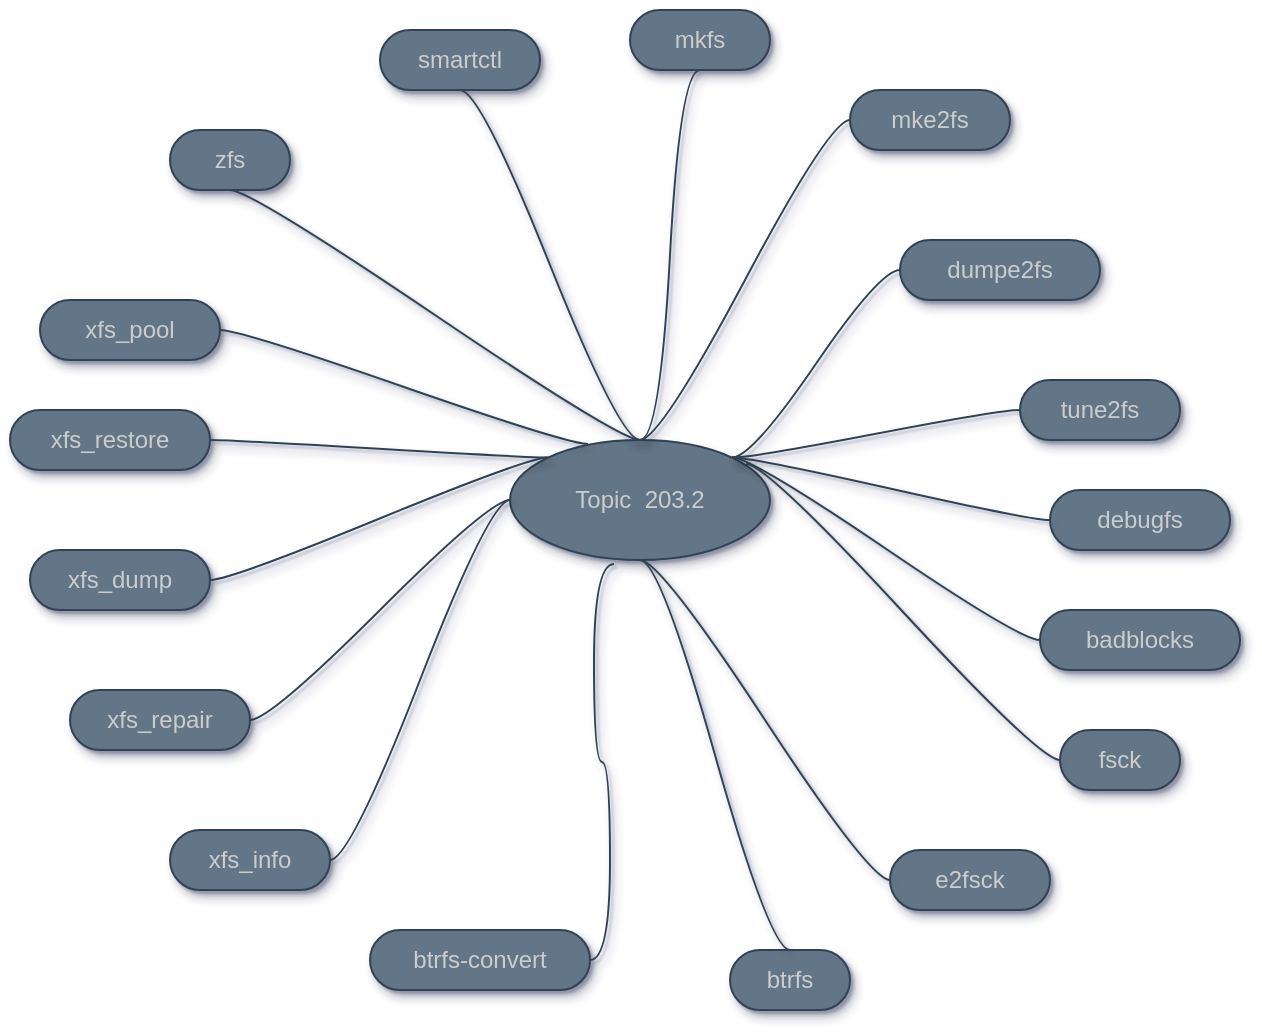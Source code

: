 <mxfile>
    <diagram id="bvMxqJy8REenpndCrTQX" name="Page-1">
        <mxGraphModel dx="1134" dy="1435" grid="1" gridSize="10" guides="1" tooltips="1" connect="1" arrows="1" fold="1" page="1" pageScale="1" pageWidth="850" pageHeight="1100" background="none" math="0" shadow="1">
            <root>
                <mxCell id="0"/>
                <mxCell id="1" parent="0"/>
                <mxCell id="8" value="Topic&amp;nbsp; 203.2" style="ellipse;whiteSpace=wrap;html=1;align=center;treeFolding=1;treeMoving=1;newEdgeStyle={&quot;edgeStyle&quot;:&quot;entityRelationEdgeStyle&quot;,&quot;startArrow&quot;:&quot;none&quot;,&quot;endArrow&quot;:&quot;none&quot;,&quot;segment&quot;:10,&quot;curved&quot;:1};fillColor=#647687;fontColor=#CCCCCC;strokeColor=#314354;shadow=1;sketch=0;" parent="1" vertex="1">
                    <mxGeometry x="450" y="-445" width="130" height="60" as="geometry"/>
                </mxCell>
                <mxCell id="66" value="" style="edgeStyle=entityRelationEdgeStyle;startArrow=none;endArrow=none;segment=10;curved=1;exitX=0;exitY=0.5;exitDx=0;exitDy=0;entryX=1;entryY=0.5;entryDx=0;entryDy=0;fillColor=#647687;strokeColor=#314354;shadow=1;fontColor=#CCCCCC;sketch=0;" parent="1" source="8" target="14" edge="1">
                    <mxGeometry relative="1" as="geometry">
                        <mxPoint x="251.2" y="129.5" as="sourcePoint"/>
                        <mxPoint x="120" y="-40" as="targetPoint"/>
                    </mxGeometry>
                </mxCell>
                <mxCell id="27" value="" style="edgeStyle=entityRelationEdgeStyle;startArrow=none;endArrow=none;segment=10;curved=1;entryX=1;entryY=0.5;entryDx=0;entryDy=0;exitX=0;exitY=0.5;exitDx=0;exitDy=0;fillColor=#647687;strokeColor=#314354;shadow=1;fontColor=#CCCCCC;sketch=0;" parent="1" source="8" target="16" edge="1">
                    <mxGeometry relative="1" as="geometry">
                        <mxPoint x="160" y="35" as="sourcePoint"/>
                    </mxGeometry>
                </mxCell>
                <mxCell id="14" value="xfs_repair" style="whiteSpace=wrap;html=1;rounded=1;arcSize=50;align=center;verticalAlign=middle;strokeWidth=1;autosize=1;spacing=4;treeFolding=1;treeMoving=1;newEdgeStyle={&quot;edgeStyle&quot;:&quot;entityRelationEdgeStyle&quot;,&quot;startArrow&quot;:&quot;none&quot;,&quot;endArrow&quot;:&quot;none&quot;,&quot;segment&quot;:10,&quot;curved&quot;:1};fillColor=#647687;fontColor=#CCCCCC;strokeColor=#314354;shadow=1;sketch=0;" parent="1" vertex="1">
                    <mxGeometry x="230" y="-320" width="90" height="30" as="geometry"/>
                </mxCell>
                <mxCell id="16" value="xfs_info" style="whiteSpace=wrap;html=1;rounded=1;arcSize=50;align=center;verticalAlign=middle;strokeWidth=1;autosize=1;spacing=4;treeFolding=1;treeMoving=1;newEdgeStyle={&quot;edgeStyle&quot;:&quot;entityRelationEdgeStyle&quot;,&quot;startArrow&quot;:&quot;none&quot;,&quot;endArrow&quot;:&quot;none&quot;,&quot;segment&quot;:10,&quot;curved&quot;:1};fillColor=#647687;fontColor=#CCCCCC;strokeColor=#314354;shadow=1;sketch=0;" parent="1" vertex="1">
                    <mxGeometry x="280" y="-250" width="80" height="30" as="geometry"/>
                </mxCell>
                <mxCell id="9" value="xfs_restore" style="whiteSpace=wrap;html=1;rounded=1;arcSize=50;align=center;verticalAlign=middle;strokeWidth=1;autosize=1;spacing=4;treeFolding=1;treeMoving=1;newEdgeStyle={&quot;edgeStyle&quot;:&quot;entityRelationEdgeStyle&quot;,&quot;startArrow&quot;:&quot;none&quot;,&quot;endArrow&quot;:&quot;none&quot;,&quot;segment&quot;:10,&quot;curved&quot;:1};fillColor=#647687;fontColor=#CCCCCC;strokeColor=#314354;shadow=1;sketch=0;" parent="1" vertex="1">
                    <mxGeometry x="200" y="-460" width="100" height="30" as="geometry"/>
                </mxCell>
                <mxCell id="4" value="" style="edgeStyle=entityRelationEdgeStyle;startArrow=none;endArrow=none;segment=10;curved=1;exitX=0;exitY=0;exitDx=0;exitDy=0;fillColor=#647687;strokeColor=#314354;shadow=1;fontColor=#CCCCCC;sketch=0;" parent="1" source="8" target="9" edge="1">
                    <mxGeometry relative="1" as="geometry"/>
                </mxCell>
                <mxCell id="68" value="xfs_dump" style="whiteSpace=wrap;html=1;rounded=1;arcSize=50;align=center;verticalAlign=middle;strokeWidth=1;autosize=1;spacing=4;treeFolding=1;treeMoving=1;newEdgeStyle={&quot;edgeStyle&quot;:&quot;entityRelationEdgeStyle&quot;,&quot;startArrow&quot;:&quot;none&quot;,&quot;endArrow&quot;:&quot;none&quot;,&quot;segment&quot;:10,&quot;curved&quot;:1};fillColor=#647687;fontColor=#CCCCCC;strokeColor=#314354;shadow=1;sketch=0;" parent="1" vertex="1">
                    <mxGeometry x="210" y="-390" width="90" height="30" as="geometry"/>
                </mxCell>
                <mxCell id="69" value="" style="edgeStyle=entityRelationEdgeStyle;startArrow=none;endArrow=none;segment=10;curved=1;exitX=0;exitY=0;exitDx=0;exitDy=0;fillColor=#647687;strokeColor=#314354;shadow=1;fontColor=#CCCCCC;sketch=0;" parent="1" source="8" target="68" edge="1">
                    <mxGeometry relative="1" as="geometry">
                        <mxPoint x="360" y="-555" as="sourcePoint"/>
                    </mxGeometry>
                </mxCell>
                <mxCell id="74" value="mkfs" style="whiteSpace=wrap;html=1;rounded=1;arcSize=50;align=center;verticalAlign=middle;strokeWidth=1;autosize=1;spacing=4;treeFolding=1;treeMoving=1;newEdgeStyle={&quot;edgeStyle&quot;:&quot;entityRelationEdgeStyle&quot;,&quot;startArrow&quot;:&quot;none&quot;,&quot;endArrow&quot;:&quot;none&quot;,&quot;segment&quot;:10,&quot;curved&quot;:1};fillColor=#647687;fontColor=#CCCCCC;strokeColor=#314354;shadow=1;sketch=0;" parent="1" vertex="1">
                    <mxGeometry x="510" y="-660" width="70" height="30" as="geometry"/>
                </mxCell>
                <mxCell id="75" value="" style="edgeStyle=entityRelationEdgeStyle;startArrow=none;endArrow=none;segment=10;curved=1;exitX=0.5;exitY=0;exitDx=0;exitDy=0;fillColor=#647687;strokeColor=#314354;shadow=1;fontColor=#CCCCCC;sketch=0;entryX=0.5;entryY=1;entryDx=0;entryDy=0;" parent="1" source="8" target="74" edge="1">
                    <mxGeometry relative="1" as="geometry">
                        <mxPoint x="469.02" y="-355" as="sourcePoint"/>
                    </mxGeometry>
                </mxCell>
                <mxCell id="76" value="zfs" style="whiteSpace=wrap;html=1;rounded=1;arcSize=50;align=center;verticalAlign=middle;strokeWidth=1;autosize=1;spacing=4;treeFolding=1;treeMoving=1;newEdgeStyle={&quot;edgeStyle&quot;:&quot;entityRelationEdgeStyle&quot;,&quot;startArrow&quot;:&quot;none&quot;,&quot;endArrow&quot;:&quot;none&quot;,&quot;segment&quot;:10,&quot;curved&quot;:1};fillColor=#647687;fontColor=#CCCCCC;strokeColor=#314354;shadow=1;sketch=0;" parent="1" vertex="1">
                    <mxGeometry x="280" y="-600" width="60" height="30" as="geometry"/>
                </mxCell>
                <mxCell id="77" value="" style="edgeStyle=entityRelationEdgeStyle;startArrow=none;endArrow=none;segment=10;curved=1;exitX=0.5;exitY=0;exitDx=0;exitDy=0;fillColor=#647687;strokeColor=#314354;shadow=1;fontColor=#CCCCCC;sketch=0;entryX=0.5;entryY=1;entryDx=0;entryDy=0;" parent="1" source="8" target="76" edge="1">
                    <mxGeometry relative="1" as="geometry">
                        <mxPoint x="595" y="-435" as="sourcePoint"/>
                    </mxGeometry>
                </mxCell>
                <mxCell id="78" value="mke2fs" style="whiteSpace=wrap;html=1;rounded=1;arcSize=50;align=center;verticalAlign=middle;strokeWidth=1;autosize=1;spacing=4;treeFolding=1;treeMoving=1;newEdgeStyle={&quot;edgeStyle&quot;:&quot;entityRelationEdgeStyle&quot;,&quot;startArrow&quot;:&quot;none&quot;,&quot;endArrow&quot;:&quot;none&quot;,&quot;segment&quot;:10,&quot;curved&quot;:1};fillColor=#647687;fontColor=#CCCCCC;strokeColor=#314354;shadow=1;sketch=0;" parent="1" vertex="1">
                    <mxGeometry x="620" y="-620" width="80" height="30" as="geometry"/>
                </mxCell>
                <mxCell id="79" value="" style="edgeStyle=entityRelationEdgeStyle;startArrow=none;endArrow=none;segment=10;curved=1;exitX=0.5;exitY=0;exitDx=0;exitDy=0;fillColor=#647687;strokeColor=#314354;fontColor=#CCCCCC;shadow=1;sketch=0;" parent="1" source="8" target="78" edge="1">
                    <mxGeometry relative="1" as="geometry">
                        <mxPoint x="640" y="-405" as="sourcePoint"/>
                    </mxGeometry>
                </mxCell>
                <mxCell id="81" value="dumpe2fs" style="whiteSpace=wrap;html=1;rounded=1;arcSize=50;align=center;verticalAlign=middle;strokeWidth=1;autosize=1;spacing=4;treeFolding=1;treeMoving=1;newEdgeStyle={&quot;edgeStyle&quot;:&quot;entityRelationEdgeStyle&quot;,&quot;startArrow&quot;:&quot;none&quot;,&quot;endArrow&quot;:&quot;none&quot;,&quot;segment&quot;:10,&quot;curved&quot;:1};fillColor=#647687;fontColor=#CCCCCC;strokeColor=#314354;shadow=1;sketch=0;" parent="1" vertex="1">
                    <mxGeometry x="645" y="-545" width="100" height="30" as="geometry"/>
                </mxCell>
                <mxCell id="82" value="" style="edgeStyle=entityRelationEdgeStyle;startArrow=none;endArrow=none;segment=10;curved=1;exitX=1;exitY=0;exitDx=0;exitDy=0;fillColor=#647687;strokeColor=#314354;shadow=1;fontColor=#CCCCCC;sketch=0;" parent="1" source="8" target="81" edge="1">
                    <mxGeometry relative="1" as="geometry">
                        <mxPoint x="630" y="-375" as="sourcePoint"/>
                    </mxGeometry>
                </mxCell>
                <mxCell id="83" value="tune2fs" style="whiteSpace=wrap;html=1;rounded=1;arcSize=50;align=center;verticalAlign=middle;strokeWidth=1;autosize=1;spacing=4;treeFolding=1;treeMoving=1;newEdgeStyle={&quot;edgeStyle&quot;:&quot;entityRelationEdgeStyle&quot;,&quot;startArrow&quot;:&quot;none&quot;,&quot;endArrow&quot;:&quot;none&quot;,&quot;segment&quot;:10,&quot;curved&quot;:1};fillColor=#647687;fontColor=#CCCCCC;strokeColor=#314354;shadow=1;sketch=0;" parent="1" vertex="1">
                    <mxGeometry x="705" y="-475" width="80" height="30" as="geometry"/>
                </mxCell>
                <mxCell id="84" value="" style="edgeStyle=entityRelationEdgeStyle;startArrow=none;endArrow=none;segment=10;curved=1;exitX=1;exitY=0;exitDx=0;exitDy=0;fillColor=#647687;strokeColor=#314354;shadow=1;fontColor=#CCCCCC;sketch=0;" parent="1" source="8" target="83" edge="1">
                    <mxGeometry relative="1" as="geometry">
                        <mxPoint x="540.962" y="-396.213" as="sourcePoint"/>
                    </mxGeometry>
                </mxCell>
                <mxCell id="85" value="e2fsck" style="whiteSpace=wrap;html=1;rounded=1;arcSize=50;align=center;verticalAlign=middle;strokeWidth=1;autosize=1;spacing=4;treeFolding=1;treeMoving=1;newEdgeStyle={&quot;edgeStyle&quot;:&quot;entityRelationEdgeStyle&quot;,&quot;startArrow&quot;:&quot;none&quot;,&quot;endArrow&quot;:&quot;none&quot;,&quot;segment&quot;:10,&quot;curved&quot;:1};fillColor=#647687;fontColor=#CCCCCC;strokeColor=#314354;shadow=1;sketch=0;" parent="1" vertex="1">
                    <mxGeometry x="640" y="-240" width="80" height="30" as="geometry"/>
                </mxCell>
                <mxCell id="86" value="" style="edgeStyle=entityRelationEdgeStyle;startArrow=none;endArrow=none;segment=10;curved=1;exitX=0.5;exitY=1;exitDx=0;exitDy=0;fillColor=#647687;strokeColor=#314354;shadow=1;fontColor=#CCCCCC;sketch=0;" parent="1" source="8" target="85" edge="1">
                    <mxGeometry relative="1" as="geometry">
                        <mxPoint x="540.962" y="-396.213" as="sourcePoint"/>
                    </mxGeometry>
                </mxCell>
                <mxCell id="88" value="badblocks" style="whiteSpace=wrap;html=1;rounded=1;arcSize=50;align=center;verticalAlign=middle;strokeWidth=1;autosize=1;spacing=4;treeFolding=1;treeMoving=1;newEdgeStyle={&quot;edgeStyle&quot;:&quot;entityRelationEdgeStyle&quot;,&quot;startArrow&quot;:&quot;none&quot;,&quot;endArrow&quot;:&quot;none&quot;,&quot;segment&quot;:10,&quot;curved&quot;:1};fillColor=#647687;fontColor=#CCCCCC;strokeColor=#314354;shadow=1;sketch=0;" parent="1" vertex="1">
                    <mxGeometry x="715" y="-360" width="100" height="30" as="geometry"/>
                </mxCell>
                <mxCell id="89" value="" style="edgeStyle=entityRelationEdgeStyle;startArrow=none;endArrow=none;segment=10;curved=1;exitX=1;exitY=0;exitDx=0;exitDy=0;fillColor=#647687;strokeColor=#314354;shadow=1;fontColor=#CCCCCC;sketch=0;" parent="1" source="8" target="88" edge="1">
                    <mxGeometry relative="1" as="geometry">
                        <mxPoint x="530.002" y="-271.213" as="sourcePoint"/>
                    </mxGeometry>
                </mxCell>
                <mxCell id="93" value="debugfs" style="whiteSpace=wrap;html=1;rounded=1;arcSize=50;align=center;verticalAlign=middle;strokeWidth=1;autosize=1;spacing=4;treeFolding=1;treeMoving=1;newEdgeStyle={&quot;edgeStyle&quot;:&quot;entityRelationEdgeStyle&quot;,&quot;startArrow&quot;:&quot;none&quot;,&quot;endArrow&quot;:&quot;none&quot;,&quot;segment&quot;:10,&quot;curved&quot;:1};fillColor=#647687;fontColor=#CCCCCC;strokeColor=#314354;shadow=1;sketch=0;" parent="1" vertex="1">
                    <mxGeometry x="720" y="-420" width="90" height="30" as="geometry"/>
                </mxCell>
                <mxCell id="94" value="" style="edgeStyle=entityRelationEdgeStyle;startArrow=none;endArrow=none;segment=10;curved=1;exitX=1;exitY=0;exitDx=0;exitDy=0;fillColor=#647687;strokeColor=#314354;shadow=1;fontColor=#CCCCCC;sketch=0;" parent="1" source="8" target="93" edge="1">
                    <mxGeometry relative="1" as="geometry">
                        <mxPoint x="550.962" y="-386.213" as="sourcePoint"/>
                    </mxGeometry>
                </mxCell>
                <mxCell id="96" value="fsck" style="whiteSpace=wrap;html=1;rounded=1;arcSize=50;align=center;verticalAlign=middle;strokeWidth=1;autosize=1;spacing=4;treeFolding=1;treeMoving=1;newEdgeStyle={&quot;edgeStyle&quot;:&quot;entityRelationEdgeStyle&quot;,&quot;startArrow&quot;:&quot;none&quot;,&quot;endArrow&quot;:&quot;none&quot;,&quot;segment&quot;:10,&quot;curved&quot;:1};fillColor=#647687;fontColor=#CCCCCC;strokeColor=#314354;shadow=1;sketch=0;" parent="1" vertex="1">
                    <mxGeometry x="725.0" y="-300" width="60" height="30" as="geometry"/>
                </mxCell>
                <mxCell id="97" value="" style="edgeStyle=entityRelationEdgeStyle;startArrow=none;endArrow=none;segment=10;curved=1;exitX=0.908;exitY=0.2;exitDx=0;exitDy=0;exitPerimeter=0;fillColor=#647687;strokeColor=#314354;shadow=1;fontColor=#CCCCCC;sketch=0;" parent="1" source="8" target="96" edge="1">
                    <mxGeometry relative="1" as="geometry">
                        <mxPoint x="540.962" y="-396.213" as="sourcePoint"/>
                    </mxGeometry>
                </mxCell>
                <mxCell id="98" value="btrfs" style="whiteSpace=wrap;html=1;rounded=1;arcSize=50;align=center;verticalAlign=middle;strokeWidth=1;autosize=1;spacing=4;treeFolding=1;treeMoving=1;newEdgeStyle={&quot;edgeStyle&quot;:&quot;entityRelationEdgeStyle&quot;,&quot;startArrow&quot;:&quot;none&quot;,&quot;endArrow&quot;:&quot;none&quot;,&quot;segment&quot;:10,&quot;curved&quot;:1};fillColor=#647687;fontColor=#CCCCCC;strokeColor=#314354;shadow=1;sketch=0;" parent="1" vertex="1">
                    <mxGeometry x="560.0" y="-190" width="60" height="30" as="geometry"/>
                </mxCell>
                <mxCell id="99" value="" style="edgeStyle=entityRelationEdgeStyle;startArrow=none;endArrow=none;segment=10;curved=1;exitX=0.5;exitY=1;exitDx=0;exitDy=0;fillColor=#647687;strokeColor=#314354;shadow=1;fontColor=#CCCCCC;sketch=0;entryX=0.5;entryY=0;entryDx=0;entryDy=0;" parent="1" source="8" target="98" edge="1">
                    <mxGeometry relative="1" as="geometry">
                        <mxPoint x="490.002" y="-210.003" as="sourcePoint"/>
                    </mxGeometry>
                </mxCell>
                <mxCell id="100" value="btrfs-convert" style="whiteSpace=wrap;html=1;rounded=1;arcSize=50;align=center;verticalAlign=middle;strokeWidth=1;autosize=1;spacing=4;treeFolding=1;treeMoving=1;newEdgeStyle={&quot;edgeStyle&quot;:&quot;entityRelationEdgeStyle&quot;,&quot;startArrow&quot;:&quot;none&quot;,&quot;endArrow&quot;:&quot;none&quot;,&quot;segment&quot;:10,&quot;curved&quot;:1};fillColor=#647687;fontColor=#CCCCCC;strokeColor=#314354;shadow=1;sketch=0;" parent="1" vertex="1">
                    <mxGeometry x="380.0" y="-200" width="110" height="30" as="geometry"/>
                </mxCell>
                <mxCell id="101" value="" style="edgeStyle=entityRelationEdgeStyle;startArrow=none;endArrow=none;segment=10;curved=1;fillColor=#647687;strokeColor=#314354;shadow=1;fontColor=#CCCCCC;sketch=0;exitX=0.4;exitY=1.033;exitDx=0;exitDy=0;exitPerimeter=0;" parent="1" target="100" edge="1" source="8">
                    <mxGeometry relative="1" as="geometry">
                        <mxPoint x="480" y="-350" as="sourcePoint"/>
                    </mxGeometry>
                </mxCell>
                <mxCell id="103" value="xfs_pool" style="whiteSpace=wrap;html=1;rounded=1;arcSize=50;align=center;verticalAlign=middle;strokeWidth=1;autosize=1;spacing=4;treeFolding=1;treeMoving=1;newEdgeStyle={&quot;edgeStyle&quot;:&quot;entityRelationEdgeStyle&quot;,&quot;startArrow&quot;:&quot;none&quot;,&quot;endArrow&quot;:&quot;none&quot;,&quot;segment&quot;:10,&quot;curved&quot;:1};fillColor=#647687;fontColor=#CCCCCC;strokeColor=#314354;shadow=1;sketch=0;" vertex="1" parent="1">
                    <mxGeometry x="215" y="-515" width="90" height="30" as="geometry"/>
                </mxCell>
                <mxCell id="104" value="" style="edgeStyle=entityRelationEdgeStyle;startArrow=none;endArrow=none;segment=10;curved=1;exitX=0.3;exitY=0.033;exitDx=0;exitDy=0;fillColor=#647687;strokeColor=#314354;shadow=1;fontColor=#CCCCCC;sketch=0;exitPerimeter=0;" edge="1" parent="1" target="103" source="8">
                    <mxGeometry relative="1" as="geometry">
                        <mxPoint x="460.94" y="-465.02" as="sourcePoint"/>
                    </mxGeometry>
                </mxCell>
                <mxCell id="105" value="smartctl" style="whiteSpace=wrap;html=1;rounded=1;arcSize=50;align=center;verticalAlign=middle;strokeWidth=1;autosize=1;spacing=4;treeFolding=1;treeMoving=1;newEdgeStyle={&quot;edgeStyle&quot;:&quot;entityRelationEdgeStyle&quot;,&quot;startArrow&quot;:&quot;none&quot;,&quot;endArrow&quot;:&quot;none&quot;,&quot;segment&quot;:10,&quot;curved&quot;:1};fillColor=#647687;fontColor=#CCCCCC;strokeColor=#314354;shadow=1;sketch=0;" vertex="1" parent="1">
                    <mxGeometry x="385" y="-650" width="80" height="30" as="geometry"/>
                </mxCell>
                <mxCell id="106" value="" style="edgeStyle=entityRelationEdgeStyle;startArrow=none;endArrow=none;segment=10;curved=1;exitX=0.5;exitY=0;exitDx=0;exitDy=0;fillColor=#647687;strokeColor=#314354;shadow=1;fontColor=#CCCCCC;sketch=0;entryX=0.5;entryY=1;entryDx=0;entryDy=0;" edge="1" parent="1" target="105" source="8">
                    <mxGeometry relative="1" as="geometry">
                        <mxPoint x="450.94" y="-525.02" as="sourcePoint"/>
                    </mxGeometry>
                </mxCell>
            </root>
        </mxGraphModel>
    </diagram>
</mxfile>